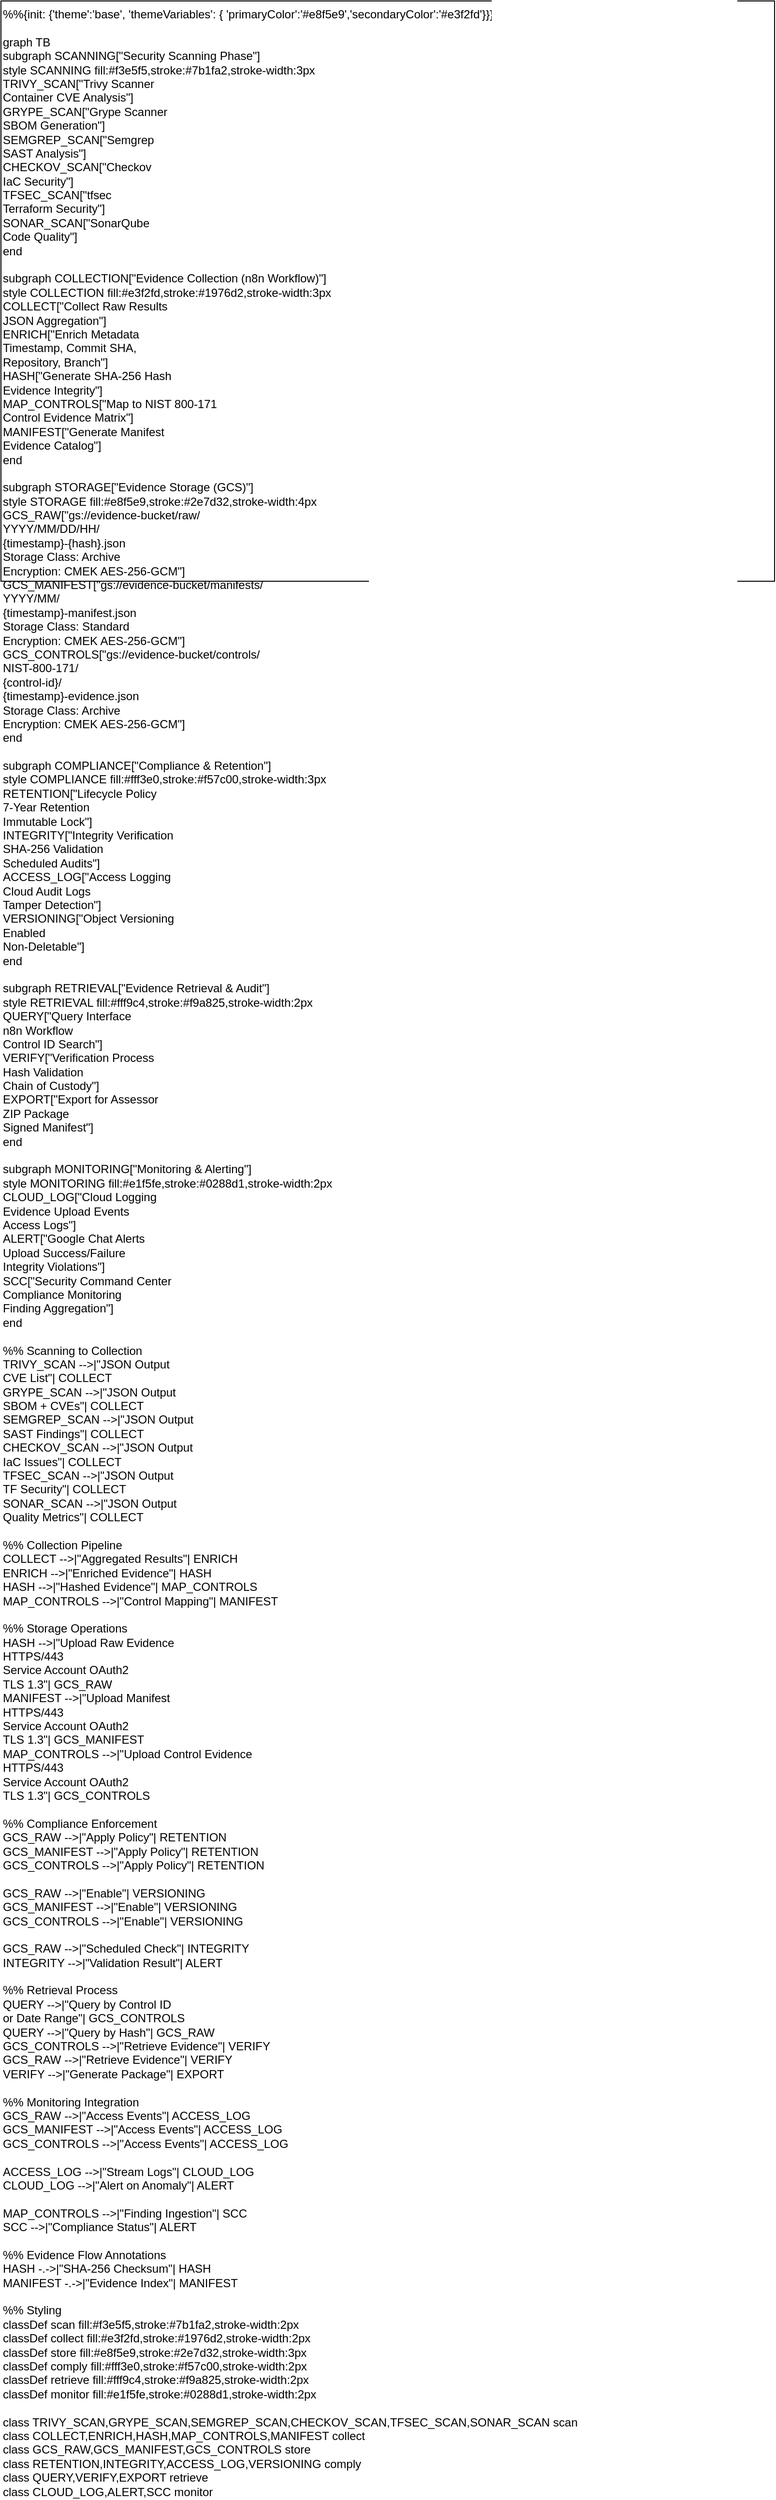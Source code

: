 <mxfile version="22.1.4" type="device">
  <diagram name="Evidence Flow" id="472C6A356B0149E2B68B5983AE3EAA71">
    <mxGraphModel dx="1024" dy="768" grid="1" gridSize="10" guides="1" tooltips="1" connect="1" arrows="1" fold="1" page="1" pageScale="1" pageWidth="850" pageHeight="1100" math="0" shadow="0">
      <root>
        <mxCell id="0"/>
        <mxCell id="1" parent="0"/>
        <mxCell id="2" value="%%{init: {&#x27;theme&#x27;:&#x27;base&#x27;, &#x27;themeVariables&#x27;: { &#x27;primaryColor&#x27;:&#x27;#e8f5e9&#x27;,&#x27;secondaryColor&#x27;:&#x27;#e3f2fd&#x27;}}}%%&#xa;&#xa;graph TB&#xa;    subgraph SCANNING[&quot;Security Scanning Phase&quot;]&#xa;        style SCANNING fill:#f3e5f5,stroke:#7b1fa2,stroke-width:3px&#xa;        TRIVY_SCAN[&quot;Trivy Scanner&lt;br/&gt;Container CVE Analysis&quot;]&#xa;        GRYPE_SCAN[&quot;Grype Scanner&lt;br/&gt;SBOM Generation&quot;]&#xa;        SEMGREP_SCAN[&quot;Semgrep&lt;br/&gt;SAST Analysis&quot;]&#xa;        CHECKOV_SCAN[&quot;Checkov&lt;br/&gt;IaC Security&quot;]&#xa;        TFSEC_SCAN[&quot;tfsec&lt;br/&gt;Terraform Security&quot;]&#xa;        SONAR_SCAN[&quot;SonarQube&lt;br/&gt;Code Quality&quot;]&#xa;    end&#xa;&#xa;    subgraph COLLECTION[&quot;Evidence Collection (n8n Workflow)&quot;]&#xa;        style COLLECTION fill:#e3f2fd,stroke:#1976d2,stroke-width:3px&#xa;        COLLECT[&quot;Collect Raw Results&lt;br/&gt;JSON Aggregation&quot;]&#xa;        ENRICH[&quot;Enrich Metadata&lt;br/&gt;Timestamp, Commit SHA,&lt;br/&gt;Repository, Branch&quot;]&#xa;        HASH[&quot;Generate SHA-256 Hash&lt;br/&gt;Evidence Integrity&quot;]&#xa;        MAP_CONTROLS[&quot;Map to NIST 800-171&lt;br/&gt;Control Evidence Matrix&quot;]&#xa;        MANIFEST[&quot;Generate Manifest&lt;br/&gt;Evidence Catalog&quot;]&#xa;    end&#xa;&#xa;    subgraph STORAGE[&quot;Evidence Storage (GCS)&quot;]&#xa;        style STORAGE fill:#e8f5e9,stroke:#2e7d32,stroke-width:4px&#xa;        GCS_RAW[&quot;gs://evidence-bucket/raw/&lt;br/&gt;YYYY/MM/DD/HH/&lt;br/&gt;{timestamp}-{hash}.json&lt;br/&gt;Storage Class: Archive&lt;br/&gt;Encryption: CMEK AES-256-GCM&quot;]&#xa;        GCS_MANIFEST[&quot;gs://evidence-bucket/manifests/&lt;br/&gt;YYYY/MM/&lt;br/&gt;{timestamp}-manifest.json&lt;br/&gt;Storage Class: Standard&lt;br/&gt;Encryption: CMEK AES-256-GCM&quot;]&#xa;        GCS_CONTROLS[&quot;gs://evidence-bucket/controls/&lt;br/&gt;NIST-800-171/&lt;br/&gt;{control-id}/&lt;br/&gt;{timestamp}-evidence.json&lt;br/&gt;Storage Class: Archive&lt;br/&gt;Encryption: CMEK AES-256-GCM&quot;]&#xa;    end&#xa;&#xa;    subgraph COMPLIANCE[&quot;Compliance &amp; Retention&quot;]&#xa;        style COMPLIANCE fill:#fff3e0,stroke:#f57c00,stroke-width:3px&#xa;        RETENTION[&quot;Lifecycle Policy&lt;br/&gt;7-Year Retention&lt;br/&gt;Immutable Lock&quot;]&#xa;        INTEGRITY[&quot;Integrity Verification&lt;br/&gt;SHA-256 Validation&lt;br/&gt;Scheduled Audits&quot;]&#xa;        ACCESS_LOG[&quot;Access Logging&lt;br/&gt;Cloud Audit Logs&lt;br/&gt;Tamper Detection&quot;]&#xa;        VERSIONING[&quot;Object Versioning&lt;br/&gt;Enabled&lt;br/&gt;Non-Deletable&quot;]&#xa;    end&#xa;&#xa;    subgraph RETRIEVAL[&quot;Evidence Retrieval &amp; Audit&quot;]&#xa;        style RETRIEVAL fill:#fff9c4,stroke:#f9a825,stroke-width:2px&#xa;        QUERY[&quot;Query Interface&lt;br/&gt;n8n Workflow&lt;br/&gt;Control ID Search&quot;]&#xa;        VERIFY[&quot;Verification Process&lt;br/&gt;Hash Validation&lt;br/&gt;Chain of Custody&quot;]&#xa;        EXPORT[&quot;Export for Assessor&lt;br/&gt;ZIP Package&lt;br/&gt;Signed Manifest&quot;]&#xa;    end&#xa;&#xa;    subgraph MONITORING[&quot;Monitoring &amp; Alerting&quot;]&#xa;        style MONITORING fill:#e1f5fe,stroke:#0288d1,stroke-width:2px&#xa;        CLOUD_LOG[&quot;Cloud Logging&lt;br/&gt;Evidence Upload Events&lt;br/&gt;Access Logs&quot;]&#xa;        ALERT[&quot;Google Chat Alerts&lt;br/&gt;Upload Success/Failure&lt;br/&gt;Integrity Violations&quot;]&#xa;        SCC[&quot;Security Command Center&lt;br/&gt;Compliance Monitoring&lt;br/&gt;Finding Aggregation&quot;]&#xa;    end&#xa;&#xa;    %% Scanning to Collection&#xa;    TRIVY_SCAN --&gt;|&quot;JSON Output&lt;br/&gt;CVE List&quot;| COLLECT&#xa;    GRYPE_SCAN --&gt;|&quot;JSON Output&lt;br/&gt;SBOM + CVEs&quot;| COLLECT&#xa;    SEMGREP_SCAN --&gt;|&quot;JSON Output&lt;br/&gt;SAST Findings&quot;| COLLECT&#xa;    CHECKOV_SCAN --&gt;|&quot;JSON Output&lt;br/&gt;IaC Issues&quot;| COLLECT&#xa;    TFSEC_SCAN --&gt;|&quot;JSON Output&lt;br/&gt;TF Security&quot;| COLLECT&#xa;    SONAR_SCAN --&gt;|&quot;JSON Output&lt;br/&gt;Quality Metrics&quot;| COLLECT&#xa;&#xa;    %% Collection Pipeline&#xa;    COLLECT --&gt;|&quot;Aggregated Results&quot;| ENRICH&#xa;    ENRICH --&gt;|&quot;Enriched Evidence&quot;| HASH&#xa;    HASH --&gt;|&quot;Hashed Evidence&quot;| MAP_CONTROLS&#xa;    MAP_CONTROLS --&gt;|&quot;Control Mapping&quot;| MANIFEST&#xa;&#xa;    %% Storage Operations&#xa;    HASH --&gt;|&quot;Upload Raw Evidence&lt;br/&gt;HTTPS/443&lt;br/&gt;Service Account OAuth2&lt;br/&gt;TLS 1.3&quot;| GCS_RAW&#xa;    MANIFEST --&gt;|&quot;Upload Manifest&lt;br/&gt;HTTPS/443&lt;br/&gt;Service Account OAuth2&lt;br/&gt;TLS 1.3&quot;| GCS_MANIFEST&#xa;    MAP_CONTROLS --&gt;|&quot;Upload Control Evidence&lt;br/&gt;HTTPS/443&lt;br/&gt;Service Account OAuth2&lt;br/&gt;TLS 1.3&quot;| GCS_CONTROLS&#xa;&#xa;    %% Compliance Enforcement&#xa;    GCS_RAW --&gt;|&quot;Apply Policy&quot;| RETENTION&#xa;    GCS_MANIFEST --&gt;|&quot;Apply Policy&quot;| RETENTION&#xa;    GCS_CONTROLS --&gt;|&quot;Apply Policy&quot;| RETENTION&#xa;&#xa;    GCS_RAW --&gt;|&quot;Enable&quot;| VERSIONING&#xa;    GCS_MANIFEST --&gt;|&quot;Enable&quot;| VERSIONING&#xa;    GCS_CONTROLS --&gt;|&quot;Enable&quot;| VERSIONING&#xa;&#xa;    GCS_RAW --&gt;|&quot;Scheduled Check&quot;| INTEGRITY&#xa;    INTEGRITY --&gt;|&quot;Validation Result&quot;| ALERT&#xa;&#xa;    %% Retrieval Process&#xa;    QUERY --&gt;|&quot;Query by Control ID&lt;br/&gt;or Date Range&quot;| GCS_CONTROLS&#xa;    QUERY --&gt;|&quot;Query by Hash&quot;| GCS_RAW&#xa;    GCS_CONTROLS --&gt;|&quot;Retrieve Evidence&quot;| VERIFY&#xa;    GCS_RAW --&gt;|&quot;Retrieve Evidence&quot;| VERIFY&#xa;    VERIFY --&gt;|&quot;Generate Package&quot;| EXPORT&#xa;&#xa;    %% Monitoring Integration&#xa;    GCS_RAW --&gt;|&quot;Access Events&quot;| ACCESS_LOG&#xa;    GCS_MANIFEST --&gt;|&quot;Access Events&quot;| ACCESS_LOG&#xa;    GCS_CONTROLS --&gt;|&quot;Access Events&quot;| ACCESS_LOG&#xa;&#xa;    ACCESS_LOG --&gt;|&quot;Stream Logs&quot;| CLOUD_LOG&#xa;    CLOUD_LOG --&gt;|&quot;Alert on Anomaly&quot;| ALERT&#xa;&#xa;    MAP_CONTROLS --&gt;|&quot;Finding Ingestion&quot;| SCC&#xa;    SCC --&gt;|&quot;Compliance Status&quot;| ALERT&#xa;&#xa;    %% Evidence Flow Annotations&#xa;    HASH -.-&gt;|&quot;SHA-256 Checksum&quot;| HASH&#xa;    MANIFEST -.-&gt;|&quot;Evidence Index&quot;| MANIFEST&#xa;&#xa;    %% Styling&#xa;    classDef scan fill:#f3e5f5,stroke:#7b1fa2,stroke-width:2px&#xa;    classDef collect fill:#e3f2fd,stroke:#1976d2,stroke-width:2px&#xa;    classDef store fill:#e8f5e9,stroke:#2e7d32,stroke-width:3px&#xa;    classDef comply fill:#fff3e0,stroke:#f57c00,stroke-width:2px&#xa;    classDef retrieve fill:#fff9c4,stroke:#f9a825,stroke-width:2px&#xa;    classDef monitor fill:#e1f5fe,stroke:#0288d1,stroke-width:2px&#xa;&#xa;    class TRIVY_SCAN,GRYPE_SCAN,SEMGREP_SCAN,CHECKOV_SCAN,TFSEC_SCAN,SONAR_SCAN scan&#xa;    class COLLECT,ENRICH,HASH,MAP_CONTROLS,MANIFEST collect&#xa;    class GCS_RAW,GCS_MANIFEST,GCS_CONTROLS store&#xa;    class RETENTION,INTEGRITY,ACCESS_LOG,VERSIONING comply&#xa;    class QUERY,VERIFY,EXPORT retrieve&#xa;    class CLOUD_LOG,ALERT,SCC monitor" style="shape=mxgraph.mermaid;html=1;verticalAlign=top;align=left;whiteSpace=wrap;labelBackgroundColor=none;" vertex="1" parent="1">
          <mxGeometry x="20" y="20" width="800" height="600" as="geometry"/>
        </mxCell>
      </root>
    </mxGraphModel>
  </diagram>
</mxfile>
